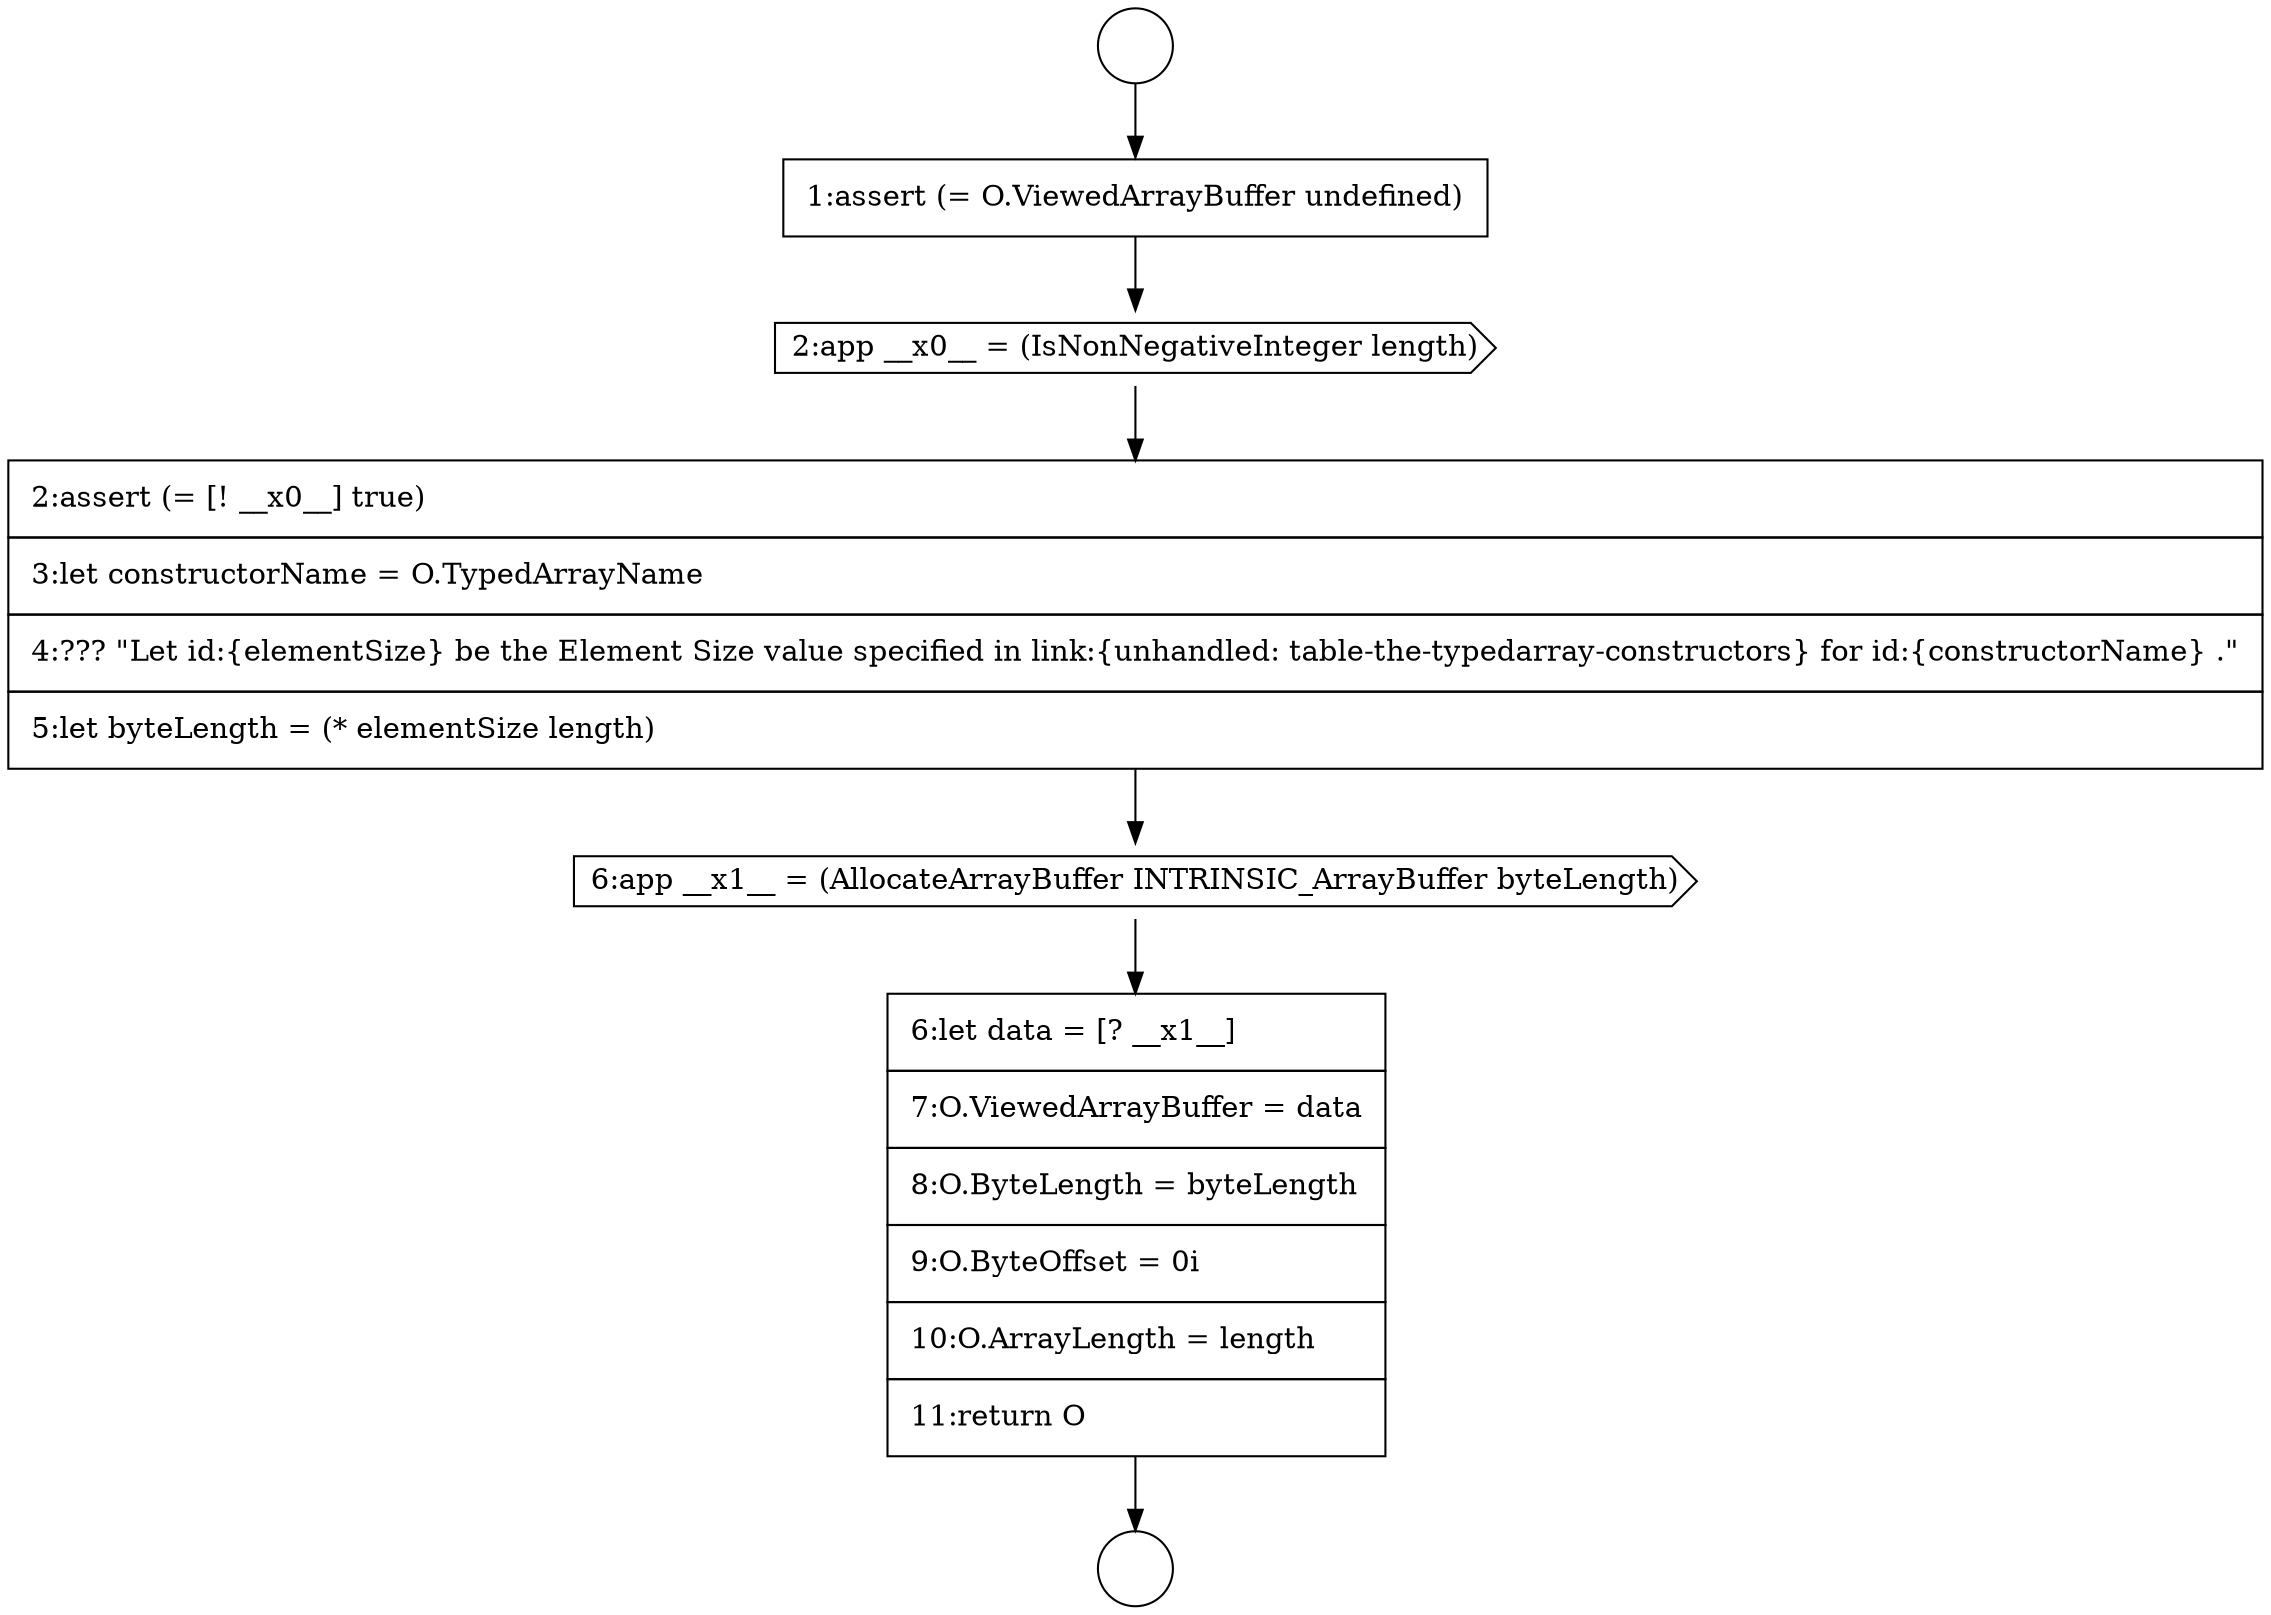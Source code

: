 digraph {
  node16409 [shape=cds, label=<<font color="black">2:app __x0__ = (IsNonNegativeInteger length)</font>> color="black" fillcolor="white" style=filled]
  node16406 [shape=circle label=" " color="black" fillcolor="white" style=filled]
  node16410 [shape=none, margin=0, label=<<font color="black">
    <table border="0" cellborder="1" cellspacing="0" cellpadding="10">
      <tr><td align="left">2:assert (= [! __x0__] true)</td></tr>
      <tr><td align="left">3:let constructorName = O.TypedArrayName</td></tr>
      <tr><td align="left">4:??? &quot;Let id:{elementSize} be the Element Size value specified in link:{unhandled: table-the-typedarray-constructors} for id:{constructorName} .&quot;</td></tr>
      <tr><td align="left">5:let byteLength = (* elementSize length)</td></tr>
    </table>
  </font>> color="black" fillcolor="white" style=filled]
  node16408 [shape=none, margin=0, label=<<font color="black">
    <table border="0" cellborder="1" cellspacing="0" cellpadding="10">
      <tr><td align="left">1:assert (= O.ViewedArrayBuffer undefined)</td></tr>
    </table>
  </font>> color="black" fillcolor="white" style=filled]
  node16411 [shape=cds, label=<<font color="black">6:app __x1__ = (AllocateArrayBuffer INTRINSIC_ArrayBuffer byteLength)</font>> color="black" fillcolor="white" style=filled]
  node16407 [shape=circle label=" " color="black" fillcolor="white" style=filled]
  node16412 [shape=none, margin=0, label=<<font color="black">
    <table border="0" cellborder="1" cellspacing="0" cellpadding="10">
      <tr><td align="left">6:let data = [? __x1__]</td></tr>
      <tr><td align="left">7:O.ViewedArrayBuffer = data</td></tr>
      <tr><td align="left">8:O.ByteLength = byteLength</td></tr>
      <tr><td align="left">9:O.ByteOffset = 0i</td></tr>
      <tr><td align="left">10:O.ArrayLength = length</td></tr>
      <tr><td align="left">11:return O</td></tr>
    </table>
  </font>> color="black" fillcolor="white" style=filled]
  node16408 -> node16409 [ color="black"]
  node16406 -> node16408 [ color="black"]
  node16409 -> node16410 [ color="black"]
  node16411 -> node16412 [ color="black"]
  node16412 -> node16407 [ color="black"]
  node16410 -> node16411 [ color="black"]
}
